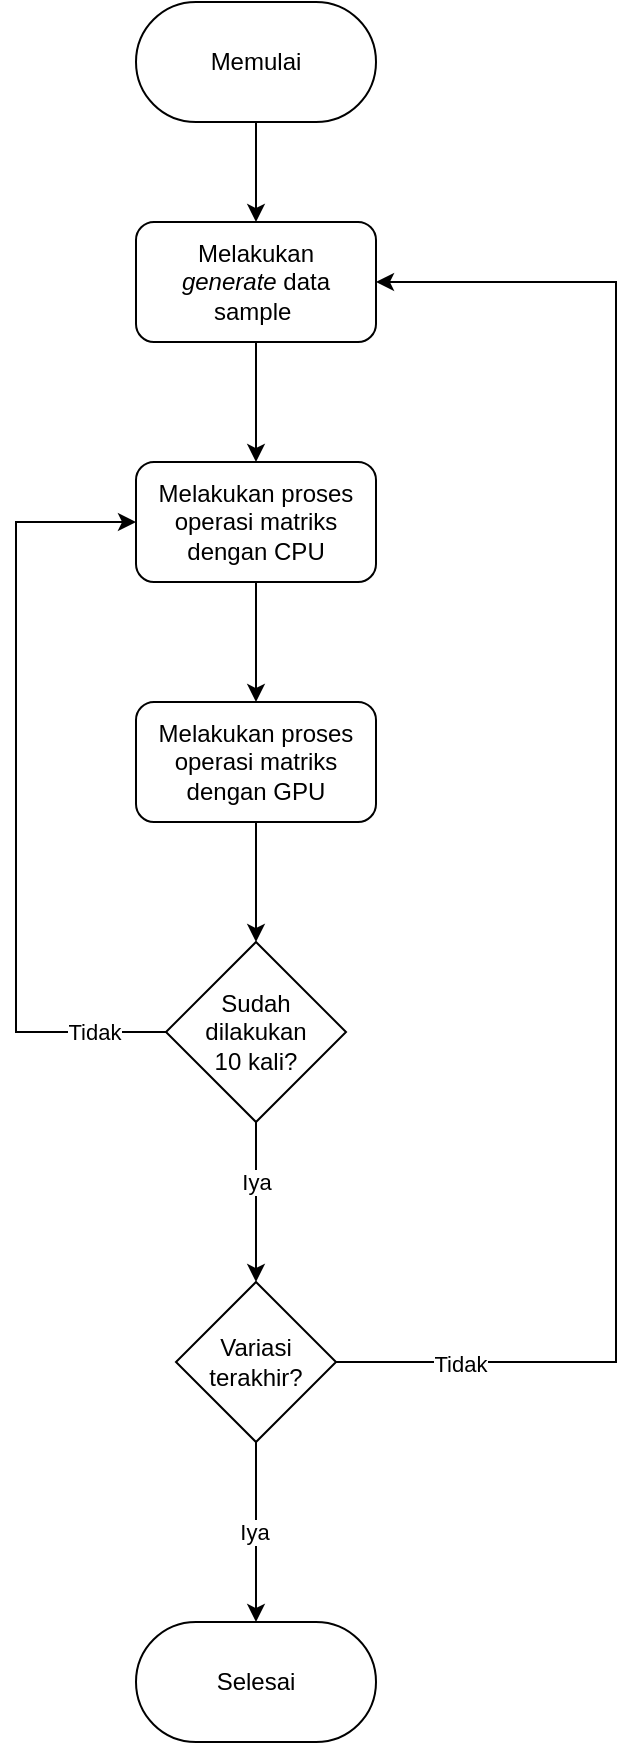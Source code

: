 <mxfile version="23.1.1" type="device">
  <diagram name="Page-1" id="mhFU8MoSU1GMg7Nur-mQ">
    <mxGraphModel dx="986" dy="530" grid="1" gridSize="10" guides="1" tooltips="1" connect="1" arrows="1" fold="1" page="1" pageScale="1" pageWidth="850" pageHeight="1100" math="0" shadow="0">
      <root>
        <mxCell id="0" />
        <mxCell id="1" parent="0" />
        <mxCell id="teKc-SA_FYjNyTEDvhP2-17" style="edgeStyle=orthogonalEdgeStyle;rounded=0;orthogonalLoop=1;jettySize=auto;html=1;entryX=0.5;entryY=0;entryDx=0;entryDy=0;" edge="1" parent="1" source="teKc-SA_FYjNyTEDvhP2-1" target="teKc-SA_FYjNyTEDvhP2-2">
          <mxGeometry relative="1" as="geometry" />
        </mxCell>
        <mxCell id="teKc-SA_FYjNyTEDvhP2-1" value="Memulai" style="rounded=1;whiteSpace=wrap;html=1;arcSize=50;" vertex="1" parent="1">
          <mxGeometry x="320" y="60" width="120" height="60" as="geometry" />
        </mxCell>
        <mxCell id="teKc-SA_FYjNyTEDvhP2-5" style="edgeStyle=orthogonalEdgeStyle;rounded=0;orthogonalLoop=1;jettySize=auto;html=1;entryX=0.5;entryY=0;entryDx=0;entryDy=0;" edge="1" parent="1" source="teKc-SA_FYjNyTEDvhP2-2" target="teKc-SA_FYjNyTEDvhP2-3">
          <mxGeometry relative="1" as="geometry" />
        </mxCell>
        <mxCell id="teKc-SA_FYjNyTEDvhP2-2" value="Melakukan &lt;i&gt;generate&lt;/i&gt;&amp;nbsp;data sample&amp;nbsp;" style="rounded=1;whiteSpace=wrap;html=1;" vertex="1" parent="1">
          <mxGeometry x="320" y="170" width="120" height="60" as="geometry" />
        </mxCell>
        <mxCell id="teKc-SA_FYjNyTEDvhP2-6" style="edgeStyle=orthogonalEdgeStyle;rounded=0;orthogonalLoop=1;jettySize=auto;html=1;" edge="1" parent="1" source="teKc-SA_FYjNyTEDvhP2-3" target="teKc-SA_FYjNyTEDvhP2-4">
          <mxGeometry relative="1" as="geometry" />
        </mxCell>
        <mxCell id="teKc-SA_FYjNyTEDvhP2-3" value="Melakukan proses operasi matriks dengan CPU" style="rounded=1;whiteSpace=wrap;html=1;" vertex="1" parent="1">
          <mxGeometry x="320" y="290" width="120" height="60" as="geometry" />
        </mxCell>
        <mxCell id="teKc-SA_FYjNyTEDvhP2-22" style="edgeStyle=orthogonalEdgeStyle;rounded=0;orthogonalLoop=1;jettySize=auto;html=1;" edge="1" parent="1" source="teKc-SA_FYjNyTEDvhP2-4" target="teKc-SA_FYjNyTEDvhP2-21">
          <mxGeometry relative="1" as="geometry" />
        </mxCell>
        <mxCell id="teKc-SA_FYjNyTEDvhP2-4" value="Melakukan proses operasi matriks dengan GPU" style="rounded=1;whiteSpace=wrap;html=1;" vertex="1" parent="1">
          <mxGeometry x="320" y="410" width="120" height="60" as="geometry" />
        </mxCell>
        <mxCell id="teKc-SA_FYjNyTEDvhP2-13" style="edgeStyle=orthogonalEdgeStyle;rounded=0;orthogonalLoop=1;jettySize=auto;html=1;entryX=0.5;entryY=0;entryDx=0;entryDy=0;" edge="1" parent="1" source="teKc-SA_FYjNyTEDvhP2-7" target="teKc-SA_FYjNyTEDvhP2-12">
          <mxGeometry relative="1" as="geometry" />
        </mxCell>
        <mxCell id="teKc-SA_FYjNyTEDvhP2-15" value="Iya" style="edgeLabel;html=1;align=center;verticalAlign=middle;resizable=0;points=[];" vertex="1" connectable="0" parent="teKc-SA_FYjNyTEDvhP2-13">
          <mxGeometry y="-1" relative="1" as="geometry">
            <mxPoint as="offset" />
          </mxGeometry>
        </mxCell>
        <mxCell id="teKc-SA_FYjNyTEDvhP2-16" style="edgeStyle=orthogonalEdgeStyle;rounded=0;orthogonalLoop=1;jettySize=auto;html=1;entryX=1;entryY=0.5;entryDx=0;entryDy=0;" edge="1" parent="1" source="teKc-SA_FYjNyTEDvhP2-7" target="teKc-SA_FYjNyTEDvhP2-2">
          <mxGeometry relative="1" as="geometry">
            <Array as="points">
              <mxPoint x="560" y="740" />
              <mxPoint x="560" y="200" />
            </Array>
          </mxGeometry>
        </mxCell>
        <mxCell id="teKc-SA_FYjNyTEDvhP2-19" value="Tidak" style="edgeLabel;html=1;align=center;verticalAlign=middle;resizable=0;points=[];" vertex="1" connectable="0" parent="teKc-SA_FYjNyTEDvhP2-16">
          <mxGeometry x="-0.846" y="-1" relative="1" as="geometry">
            <mxPoint as="offset" />
          </mxGeometry>
        </mxCell>
        <mxCell id="teKc-SA_FYjNyTEDvhP2-7" value="Variasi terakhir?" style="rhombus;whiteSpace=wrap;html=1;" vertex="1" parent="1">
          <mxGeometry x="340" y="700" width="80" height="80" as="geometry" />
        </mxCell>
        <mxCell id="teKc-SA_FYjNyTEDvhP2-12" value="Selesai" style="rounded=1;whiteSpace=wrap;html=1;arcSize=50;" vertex="1" parent="1">
          <mxGeometry x="320" y="870" width="120" height="60" as="geometry" />
        </mxCell>
        <mxCell id="teKc-SA_FYjNyTEDvhP2-23" style="edgeStyle=orthogonalEdgeStyle;rounded=0;orthogonalLoop=1;jettySize=auto;html=1;entryX=0;entryY=0.5;entryDx=0;entryDy=0;" edge="1" parent="1" source="teKc-SA_FYjNyTEDvhP2-21" target="teKc-SA_FYjNyTEDvhP2-3">
          <mxGeometry relative="1" as="geometry">
            <Array as="points">
              <mxPoint x="260" y="575" />
              <mxPoint x="260" y="320" />
            </Array>
          </mxGeometry>
        </mxCell>
        <mxCell id="teKc-SA_FYjNyTEDvhP2-26" value="Tidak" style="edgeLabel;html=1;align=center;verticalAlign=middle;resizable=0;points=[];" vertex="1" connectable="0" parent="teKc-SA_FYjNyTEDvhP2-23">
          <mxGeometry x="-0.814" relative="1" as="geometry">
            <mxPoint as="offset" />
          </mxGeometry>
        </mxCell>
        <mxCell id="teKc-SA_FYjNyTEDvhP2-27" style="edgeStyle=orthogonalEdgeStyle;rounded=0;orthogonalLoop=1;jettySize=auto;html=1;entryX=0.5;entryY=0;entryDx=0;entryDy=0;" edge="1" parent="1" source="teKc-SA_FYjNyTEDvhP2-21" target="teKc-SA_FYjNyTEDvhP2-7">
          <mxGeometry relative="1" as="geometry">
            <mxPoint x="240" y="690" as="targetPoint" />
          </mxGeometry>
        </mxCell>
        <mxCell id="teKc-SA_FYjNyTEDvhP2-28" value="Iya" style="edgeLabel;html=1;align=center;verticalAlign=middle;resizable=0;points=[];" vertex="1" connectable="0" parent="teKc-SA_FYjNyTEDvhP2-27">
          <mxGeometry x="-0.7" y="2" relative="1" as="geometry">
            <mxPoint x="-2" y="18" as="offset" />
          </mxGeometry>
        </mxCell>
        <mxCell id="teKc-SA_FYjNyTEDvhP2-21" value="Sudah &lt;br&gt;dilakukan &lt;br&gt;10 kali?" style="rhombus;whiteSpace=wrap;html=1;" vertex="1" parent="1">
          <mxGeometry x="335" y="530" width="90" height="90" as="geometry" />
        </mxCell>
      </root>
    </mxGraphModel>
  </diagram>
</mxfile>
